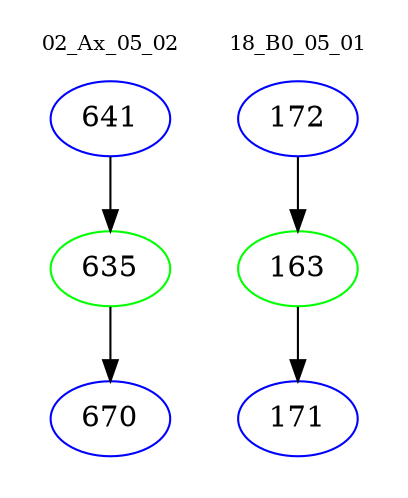 digraph{
subgraph cluster_0 {
color = white
label = "02_Ax_05_02";
fontsize=10;
T0_641 [label="641", color="blue"]
T0_641 -> T0_635 [color="black"]
T0_635 [label="635", color="green"]
T0_635 -> T0_670 [color="black"]
T0_670 [label="670", color="blue"]
}
subgraph cluster_1 {
color = white
label = "18_B0_05_01";
fontsize=10;
T1_172 [label="172", color="blue"]
T1_172 -> T1_163 [color="black"]
T1_163 [label="163", color="green"]
T1_163 -> T1_171 [color="black"]
T1_171 [label="171", color="blue"]
}
}
